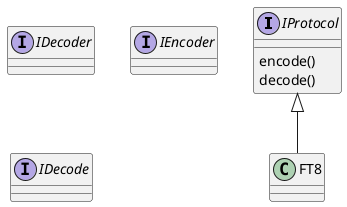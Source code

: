 @startuml

interface IProtocol {
    encode()
    decode()
}
interface IDecoder
interface IEncoder
interface IDecode

class FT8
IProtocol <|-- FT8

@enduml
